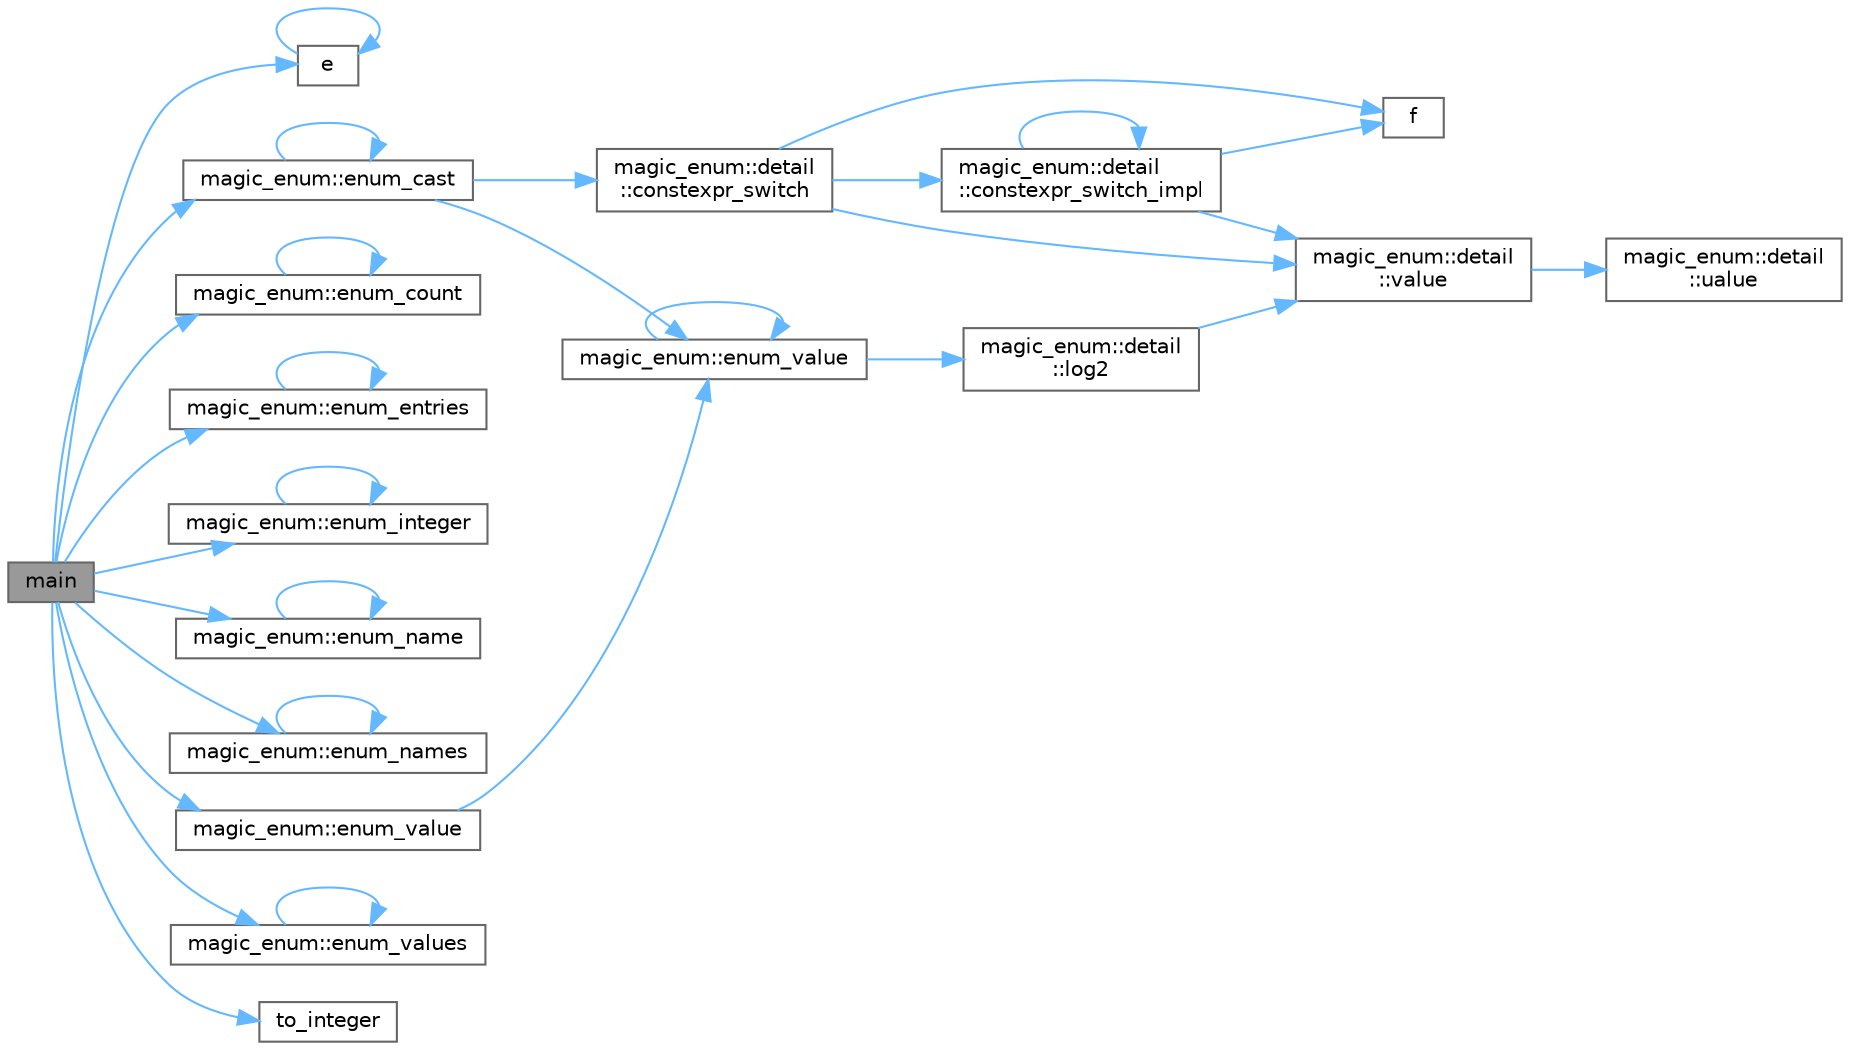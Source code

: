 digraph "main"
{
 // LATEX_PDF_SIZE
  bgcolor="transparent";
  edge [fontname=Helvetica,fontsize=10,labelfontname=Helvetica,labelfontsize=10];
  node [fontname=Helvetica,fontsize=10,shape=box,height=0.2,width=0.4];
  rankdir="LR";
  Node1 [id="Node000001",label="main",height=0.2,width=0.4,color="gray40", fillcolor="grey60", style="filled", fontcolor="black",tooltip=" "];
  Node1 -> Node2 [id="edge32_Node000001_Node000002",color="steelblue1",style="solid",tooltip=" "];
  Node2 [id="Node000002",label="e",height=0.2,width=0.4,color="grey40", fillcolor="white", style="filled",URL="$_cwise__array__power__array_8cpp.html#a9cb86ff854760bf91a154f2724a9101d",tooltip=" "];
  Node2 -> Node2 [id="edge33_Node000002_Node000002",color="steelblue1",style="solid",tooltip=" "];
  Node1 -> Node3 [id="edge34_Node000001_Node000003",color="steelblue1",style="solid",tooltip=" "];
  Node3 [id="Node000003",label="magic_enum::enum_cast",height=0.2,width=0.4,color="grey40", fillcolor="white", style="filled",URL="$namespacemagic__enum.html#a9754b29614ec11db823c7f31bfb5c30c",tooltip=" "];
  Node3 -> Node4 [id="edge35_Node000003_Node000004",color="steelblue1",style="solid",tooltip=" "];
  Node4 [id="Node000004",label="magic_enum::detail\l::constexpr_switch",height=0.2,width=0.4,color="grey40", fillcolor="white", style="filled",URL="$namespacemagic__enum_1_1detail.html#a9e138c31342899eb8bc5782d9cbd6d7e",tooltip=" "];
  Node4 -> Node5 [id="edge36_Node000004_Node000005",color="steelblue1",style="solid",tooltip=" "];
  Node5 [id="Node000005",label="magic_enum::detail\l::constexpr_switch_impl",height=0.2,width=0.4,color="grey40", fillcolor="white", style="filled",URL="$namespacemagic__enum_1_1detail.html#ad53f078b9dcc3429968a4ecfb88596bd",tooltip=" "];
  Node5 -> Node5 [id="edge37_Node000005_Node000005",color="steelblue1",style="solid",tooltip=" "];
  Node5 -> Node6 [id="edge38_Node000005_Node000006",color="steelblue1",style="solid",tooltip=" "];
  Node6 [id="Node000006",label="f",height=0.2,width=0.4,color="grey40", fillcolor="white", style="filled",URL="$cxx11__tensor__map_8cpp.html#a7f507fea02198f6cb81c86640c7b1a4e",tooltip=" "];
  Node5 -> Node7 [id="edge39_Node000005_Node000007",color="steelblue1",style="solid",tooltip=" "];
  Node7 [id="Node000007",label="magic_enum::detail\l::value",height=0.2,width=0.4,color="grey40", fillcolor="white", style="filled",URL="$namespacemagic__enum_1_1detail.html#a8e06754b490522d8ae02cd8983e3fcbf",tooltip=" "];
  Node7 -> Node8 [id="edge40_Node000007_Node000008",color="steelblue1",style="solid",tooltip=" "];
  Node8 [id="Node000008",label="magic_enum::detail\l::ualue",height=0.2,width=0.4,color="grey40", fillcolor="white", style="filled",URL="$namespacemagic__enum_1_1detail.html#a191c321163d56a3fb04df4e39998bbfb",tooltip=" "];
  Node4 -> Node6 [id="edge41_Node000004_Node000006",color="steelblue1",style="solid",tooltip=" "];
  Node4 -> Node7 [id="edge42_Node000004_Node000007",color="steelblue1",style="solid",tooltip=" "];
  Node3 -> Node3 [id="edge43_Node000003_Node000003",color="steelblue1",style="solid",tooltip=" "];
  Node3 -> Node9 [id="edge44_Node000003_Node000009",color="steelblue1",style="solid",tooltip=" "];
  Node9 [id="Node000009",label="magic_enum::enum_value",height=0.2,width=0.4,color="grey40", fillcolor="white", style="filled",URL="$namespacemagic__enum.html#a9838bde8b3a4d7998ad1e81b893ef798",tooltip=" "];
  Node9 -> Node9 [id="edge45_Node000009_Node000009",color="steelblue1",style="solid",tooltip=" "];
  Node9 -> Node10 [id="edge46_Node000009_Node000010",color="steelblue1",style="solid",tooltip=" "];
  Node10 [id="Node000010",label="magic_enum::detail\l::log2",height=0.2,width=0.4,color="grey40", fillcolor="white", style="filled",URL="$namespacemagic__enum_1_1detail.html#a1f435c2b919eb3622324d94892c8bc0b",tooltip=" "];
  Node10 -> Node7 [id="edge47_Node000010_Node000007",color="steelblue1",style="solid",tooltip=" "];
  Node1 -> Node11 [id="edge48_Node000001_Node000011",color="steelblue1",style="solid",tooltip=" "];
  Node11 [id="Node000011",label="magic_enum::enum_count",height=0.2,width=0.4,color="grey40", fillcolor="white", style="filled",URL="$namespacemagic__enum.html#a479a25a5e86faacf24f30e4428f5e4a9",tooltip=" "];
  Node11 -> Node11 [id="edge49_Node000011_Node000011",color="steelblue1",style="solid",tooltip=" "];
  Node1 -> Node12 [id="edge50_Node000001_Node000012",color="steelblue1",style="solid",tooltip=" "];
  Node12 [id="Node000012",label="magic_enum::enum_entries",height=0.2,width=0.4,color="grey40", fillcolor="white", style="filled",URL="$namespacemagic__enum.html#a23649ea6e35a9dbd3b0107a97c793ac9",tooltip=" "];
  Node12 -> Node12 [id="edge51_Node000012_Node000012",color="steelblue1",style="solid",tooltip=" "];
  Node1 -> Node13 [id="edge52_Node000001_Node000013",color="steelblue1",style="solid",tooltip=" "];
  Node13 [id="Node000013",label="magic_enum::enum_integer",height=0.2,width=0.4,color="grey40", fillcolor="white", style="filled",URL="$namespacemagic__enum.html#ade01fb0592474d567946033d3fa9a8b6",tooltip=" "];
  Node13 -> Node13 [id="edge53_Node000013_Node000013",color="steelblue1",style="solid",tooltip=" "];
  Node1 -> Node14 [id="edge54_Node000001_Node000014",color="steelblue1",style="solid",tooltip=" "];
  Node14 [id="Node000014",label="magic_enum::enum_name",height=0.2,width=0.4,color="grey40", fillcolor="white", style="filled",URL="$namespacemagic__enum.html#a3b5bc602b74e241dc5ac1ac19fd523a8",tooltip=" "];
  Node14 -> Node14 [id="edge55_Node000014_Node000014",color="steelblue1",style="solid",tooltip=" "];
  Node1 -> Node15 [id="edge56_Node000001_Node000015",color="steelblue1",style="solid",tooltip=" "];
  Node15 [id="Node000015",label="magic_enum::enum_names",height=0.2,width=0.4,color="grey40", fillcolor="white", style="filled",URL="$namespacemagic__enum.html#ae93e27fafbdbbb6339762dd1cfab0a47",tooltip=" "];
  Node15 -> Node15 [id="edge57_Node000015_Node000015",color="steelblue1",style="solid",tooltip=" "];
  Node1 -> Node16 [id="edge58_Node000001_Node000016",color="steelblue1",style="solid",tooltip=" "];
  Node16 [id="Node000016",label="magic_enum::enum_value",height=0.2,width=0.4,color="grey40", fillcolor="white", style="filled",URL="$namespacemagic__enum.html#af7325152ca3756ba9de64d028e120eb9",tooltip=" "];
  Node16 -> Node9 [id="edge59_Node000016_Node000009",color="steelblue1",style="solid",tooltip=" "];
  Node1 -> Node17 [id="edge60_Node000001_Node000017",color="steelblue1",style="solid",tooltip=" "];
  Node17 [id="Node000017",label="magic_enum::enum_values",height=0.2,width=0.4,color="grey40", fillcolor="white", style="filled",URL="$namespacemagic__enum.html#acee313bacfc4bbc36483f78551ecd85a",tooltip=" "];
  Node17 -> Node17 [id="edge61_Node000017_Node000017",color="steelblue1",style="solid",tooltip=" "];
  Node1 -> Node18 [id="edge62_Node000001_Node000018",color="steelblue1",style="solid",tooltip=" "];
  Node18 [id="Node000018",label="to_integer",height=0.2,width=0.4,color="grey40", fillcolor="white", style="filled",URL="$external_2magic__enum_2example_2example_8cpp.html#a326632fba1495d2ae9054d12e8a158c1",tooltip=" "];
}
